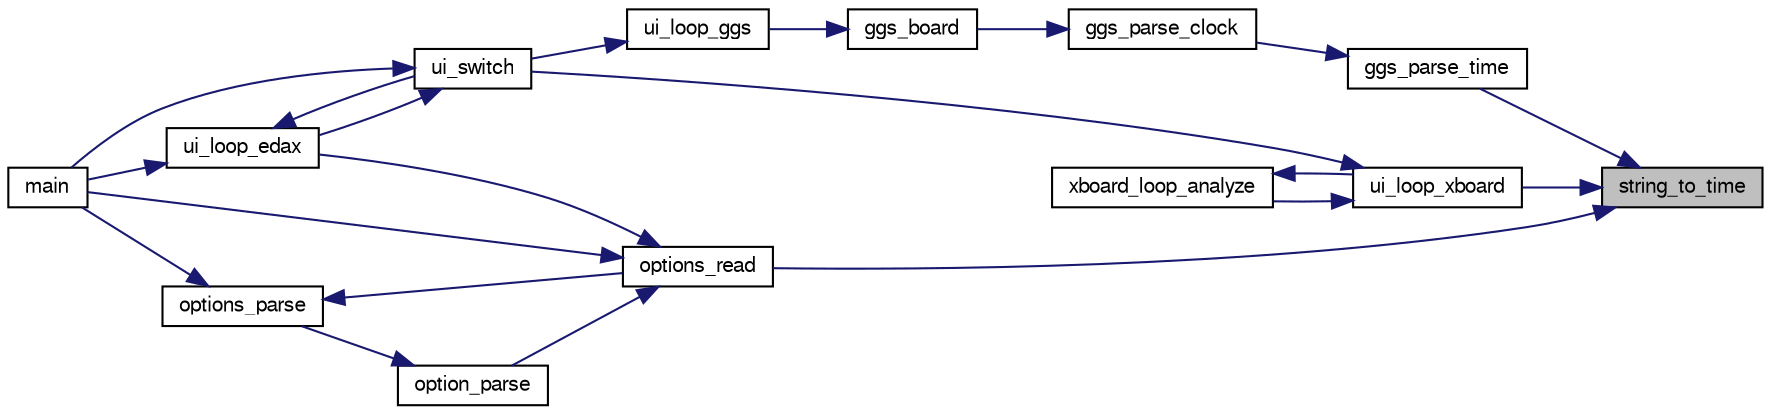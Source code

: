 digraph "string_to_time"
{
 // LATEX_PDF_SIZE
  bgcolor="transparent";
  edge [fontname="FreeSans",fontsize="10",labelfontname="FreeSans",labelfontsize="10"];
  node [fontname="FreeSans",fontsize="10",shape=record];
  rankdir="RL";
  Node1 [label="string_to_time",height=0.2,width=0.4,color="black", fillcolor="grey75", style="filled", fontcolor="black",tooltip="Read time as \"D:HH:MM:SS.C\"."];
  Node1 -> Node2 [dir="back",color="midnightblue",fontsize="10",style="solid",fontname="FreeSans"];
  Node2 [label="ggs_parse_time",height=0.2,width=0.4,color="black",URL="$ggs_8c.html#a6b2f2f03bb067952199d314fbd88f17d",tooltip="ggs_parse_move"];
  Node2 -> Node3 [dir="back",color="midnightblue",fontsize="10",style="solid",fontname="FreeSans"];
  Node3 [label="ggs_parse_clock",height=0.2,width=0.4,color="black",URL="$ggs_8c.html#a7494470ebe53d867ce2dcd438fa5b583",tooltip="ggs_parse_clock"];
  Node3 -> Node4 [dir="back",color="midnightblue",fontsize="10",style="solid",fontname="FreeSans"];
  Node4 [label="ggs_board",height=0.2,width=0.4,color="black",URL="$ggs_8c.html#a63f1ce1416d9a7c378bdb930b7586505",tooltip="ggs_board"];
  Node4 -> Node5 [dir="back",color="midnightblue",fontsize="10",style="solid",fontname="FreeSans"];
  Node5 [label="ui_loop_ggs",height=0.2,width=0.4,color="black",URL="$ggs_8c.html#a245d5c8f964506584b8d505c7305eb94",tooltip="ui_loop_ggs"];
  Node5 -> Node6 [dir="back",color="midnightblue",fontsize="10",style="solid",fontname="FreeSans"];
  Node6 [label="ui_switch",height=0.2,width=0.4,color="black",URL="$ui_8c.html#a4234d6b0fd690186ef0ec2fc2eba2d4d",tooltip="Switch between different User Interface."];
  Node6 -> Node7 [dir="back",color="midnightblue",fontsize="10",style="solid",fontname="FreeSans"];
  Node7 [label="main",height=0.2,width=0.4,color="black",URL="$main_8c.html#a3c04138a5bfe5d72780bb7e82a18e627",tooltip="edax main function."];
  Node6 -> Node8 [dir="back",color="midnightblue",fontsize="10",style="solid",fontname="FreeSans"];
  Node8 [label="ui_loop_edax",height=0.2,width=0.4,color="black",URL="$edax_8c.html#a2354b96c7688bae32bedb6203d672f50",tooltip="Loop event."];
  Node8 -> Node7 [dir="back",color="midnightblue",fontsize="10",style="solid",fontname="FreeSans"];
  Node8 -> Node6 [dir="back",color="midnightblue",fontsize="10",style="solid",fontname="FreeSans"];
  Node1 -> Node9 [dir="back",color="midnightblue",fontsize="10",style="solid",fontname="FreeSans"];
  Node9 [label="options_read",height=0.2,width=0.4,color="black",URL="$options_8c.html#abd70399170415e56d89b303e3ecf7f5a",tooltip="Read an option."];
  Node9 -> Node7 [dir="back",color="midnightblue",fontsize="10",style="solid",fontname="FreeSans"];
  Node9 -> Node10 [dir="back",color="midnightblue",fontsize="10",style="solid",fontname="FreeSans"];
  Node10 [label="option_parse",height=0.2,width=0.4,color="black",URL="$options_8c.html#a4ed43b013f2dae7fdf45172f563ca067",tooltip="parse an option from a string"];
  Node10 -> Node11 [dir="back",color="midnightblue",fontsize="10",style="solid",fontname="FreeSans"];
  Node11 [label="options_parse",height=0.2,width=0.4,color="black",URL="$options_8c.html#af1c6b2900c17be817795401ee70e0901",tooltip="parse options from a file"];
  Node11 -> Node7 [dir="back",color="midnightblue",fontsize="10",style="solid",fontname="FreeSans"];
  Node11 -> Node9 [dir="back",color="midnightblue",fontsize="10",style="solid",fontname="FreeSans"];
  Node9 -> Node8 [dir="back",color="midnightblue",fontsize="10",style="solid",fontname="FreeSans"];
  Node1 -> Node12 [dir="back",color="midnightblue",fontsize="10",style="solid",fontname="FreeSans"];
  Node12 [label="ui_loop_xboard",height=0.2,width=0.4,color="black",URL="$ui_8h.html#af80ec70d3d08eb4c17c84d3997aaba0f",tooltip="Loop event."];
  Node12 -> Node6 [dir="back",color="midnightblue",fontsize="10",style="solid",fontname="FreeSans"];
  Node12 -> Node13 [dir="back",color="midnightblue",fontsize="10",style="solid",fontname="FreeSans"];
  Node13 [label="xboard_loop_analyze",height=0.2,width=0.4,color="black",URL="$xboard_8c.html#a6ec4f7e4a6e59e32b5eb95b566f098c8",tooltip="Analyze."];
  Node13 -> Node12 [dir="back",color="midnightblue",fontsize="10",style="solid",fontname="FreeSans"];
}
